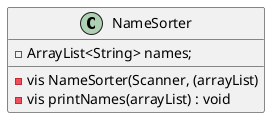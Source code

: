 @startuml
class NameSorter{
    -ArrayList<String> names;

    -vis NameSorter(Scanner, (arrayList)
    -vis printNames(arrayList) : void
}




@enduml